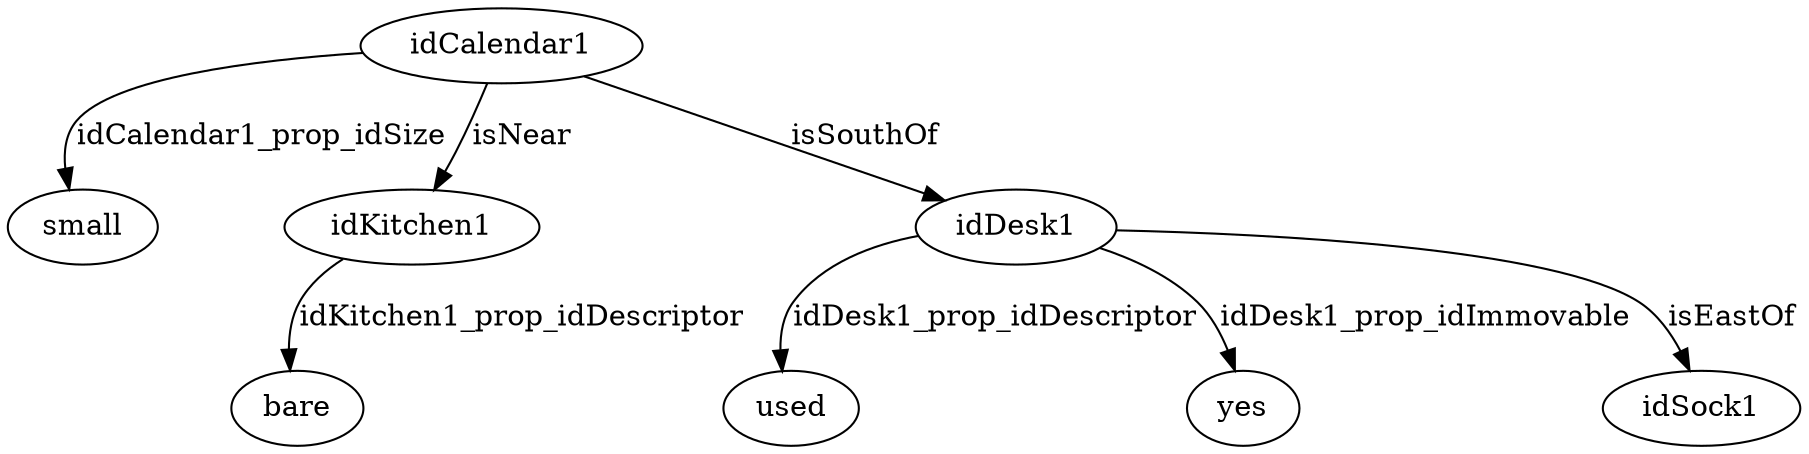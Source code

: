 strict digraph  {
idCalendar1 [node_type=entity_node, root=root];
small;
idKitchen1;
bare;
idDesk1;
used;
yes;
idSock1;
idCalendar1 -> small  [edge_type=property, label=idCalendar1_prop_idSize];
idCalendar1 -> idKitchen1  [edge_type=relationship, label=isNear];
idCalendar1 -> idDesk1  [edge_type=relationship, label=isSouthOf];
idKitchen1 -> bare  [edge_type=property, label=idKitchen1_prop_idDescriptor];
idDesk1 -> used  [edge_type=property, label=idDesk1_prop_idDescriptor];
idDesk1 -> yes  [edge_type=property, label=idDesk1_prop_idImmovable];
idDesk1 -> idSock1  [edge_type=relationship, label=isEastOf];
}
